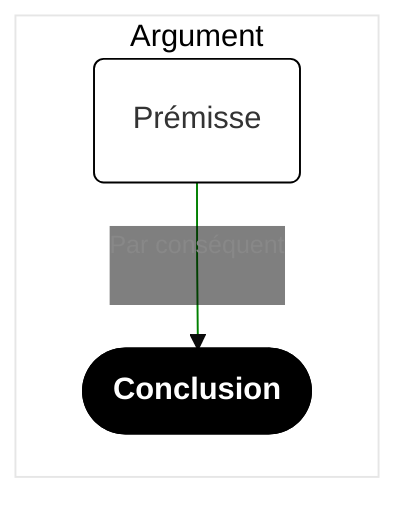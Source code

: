 %%{init:{"theme":"base","themeCSS": "#Argument rect{stroke:transparent; fill:#e5e5e5} #Argument span {color:transparent} .edgeLabel{color:#888; font-size:0.9em; margin-right:3px} .edge-pattern-dotted{stroke:crimson} .edge-pattern-solid{stroke:green} #flowchart-pointEnd{fill:green}  g[id*=\"O\"] *{stroke:crimson!important; font-size:0.95em} circle+g span{color:white; } circle{fill:green!important} g[id*=\"C\"] * {fill:black;color:white;font-weight:bold}","themeVariables":{"secondaryColor":"transparent","primaryColor":"white","primaryBorderColor":"black"},"flowchart":{"htmlLabels":true,"padding":20,"rankSpacing":20}} }%%
flowchart TB
    %%accTitle: Titre
    %%accDescr: Description
    subgraph Argument
    direction TB
    %% 1("Prémisse")
    %% Pour utiliser les guillemets dans une prémisse : #quot;
    %% 1 -->|Par conséquent|2
    %% 1 & 2 --- PL1((&))
    %% C(["Conclusion"])
    1("Prémisse")
    1 -->|Par conséquent|C
    C(["Conclusion"])
    end
    %% OBJECTIONS
    %% O1["Objection"]
    %% O1-.-|objection !|3